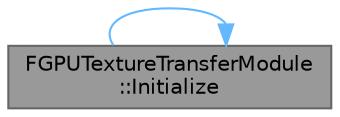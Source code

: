 digraph "FGPUTextureTransferModule::Initialize"
{
 // INTERACTIVE_SVG=YES
 // LATEX_PDF_SIZE
  bgcolor="transparent";
  edge [fontname=Helvetica,fontsize=10,labelfontname=Helvetica,labelfontsize=10];
  node [fontname=Helvetica,fontsize=10,shape=box,height=0.2,width=0.4];
  rankdir="LR";
  Node1 [id="Node000001",label="FGPUTextureTransferModule\l::Initialize",height=0.2,width=0.4,color="gray40", fillcolor="grey60", style="filled", fontcolor="black",tooltip="Load the DVP DLL and intialize the API.Note: This is a blocking call and could take upwards of 2s."];
  Node1 -> Node1 [id="edge1_Node000001_Node000001",color="steelblue1",style="solid",tooltip=" "];
}
